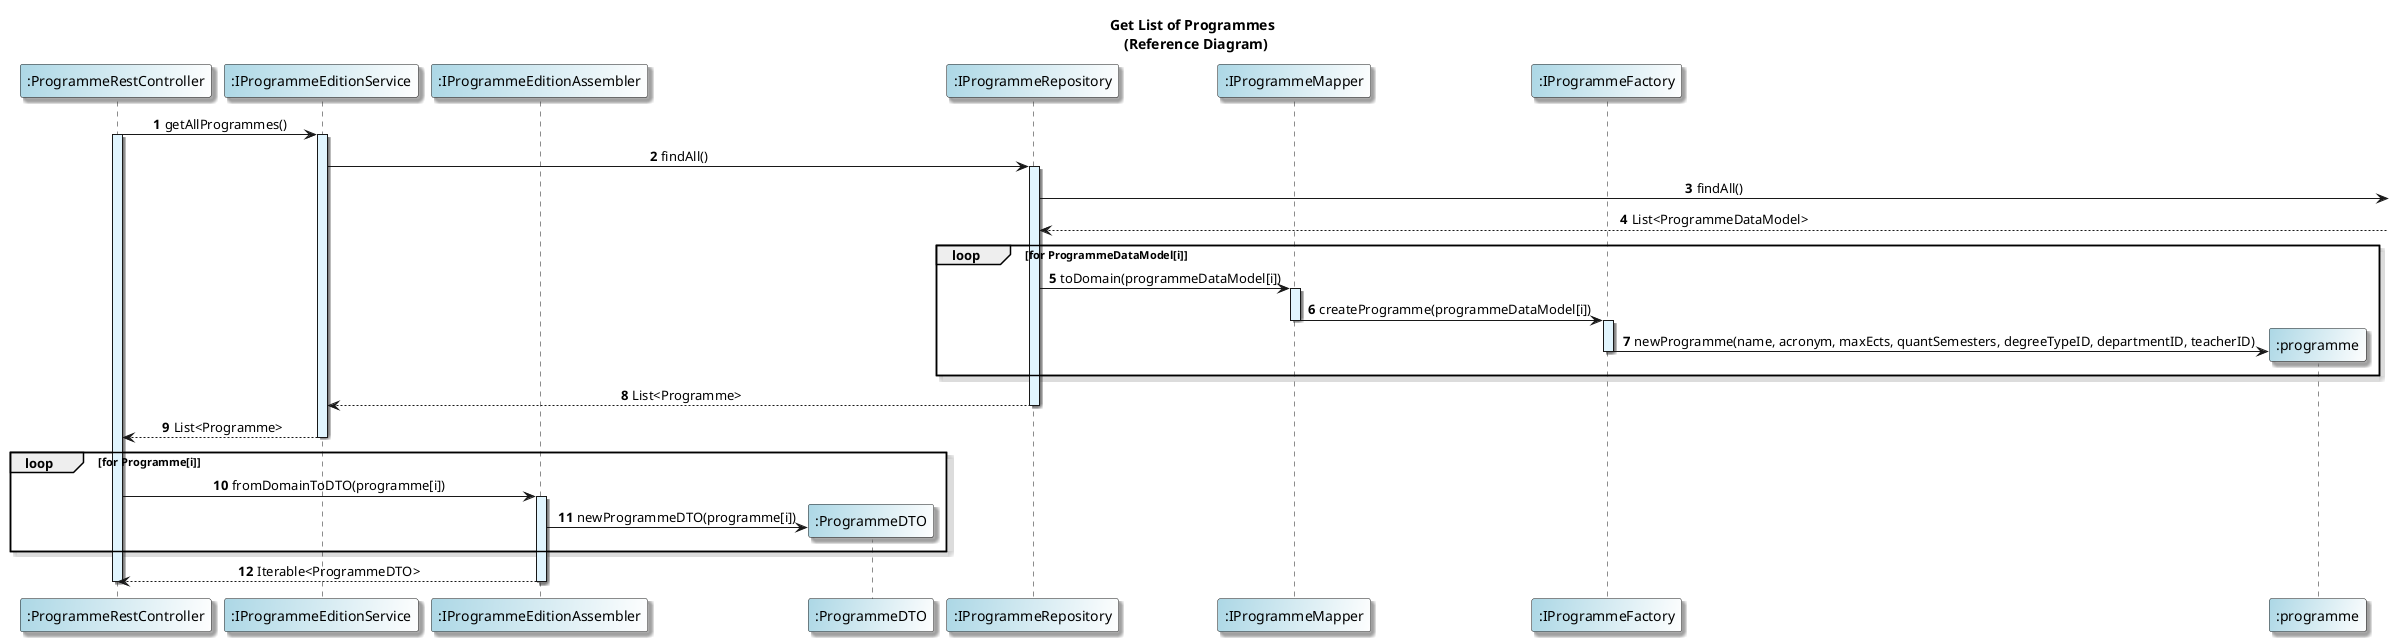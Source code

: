 @startuml
title Get List of Programmes \n (Reference Diagram)

skinparam titleFontName "Verdana"
skinparam defaultFontName "Verdana"
skinparam defaultTextAlignment center
skinparam shadowing true
skinparam actorBackgroundColor #lightblue
skinparam participantBackgroundColor #lightblue/white

autonumber

participant ":ProgrammeRestController" as Controller  #lightblue/white
participant ":IProgrammeEditionService" as ProgrammeEditionService #lightblue/white
participant ":IProgrammeEditionAssembler" as ProgrammeEditionAssembler #lightblue/white
participant ":ProgrammeDTO" as ProgrammeDTO #lightblue/white
participant ":IProgrammeRepository" as ProgrammeRepo #lightblue/white
participant ":IProgrammeMapper" as Mapper #lightblue/white
participant ":IProgrammeFactory" as Factory #lightblue/white
participant ":programme" as Programme #lightblue/white


Controller -> ProgrammeEditionService: getAllProgrammes()
activate Controller  #E1F5FE

activate ProgrammeEditionService  #E1F5FE
ProgrammeEditionService -> ProgrammeRepo: findAll()
activate ProgrammeRepo #E1F5FE

ProgrammeRepo -> : findAll()
ProgrammeRepo <-- : List<ProgrammeDataModel>

loop for ProgrammeDataModel[i]
ProgrammeRepo -> Mapper: toDomain(programmeDataModel[i])
activate Mapper #E1F5FE
Mapper -> Factory: createProgramme(programmeDataModel[i])
deactivate Mapper
activate Factory #E1F5FE
Factory -> Programme**: newProgramme(name, acronym, maxEcts, quantSemesters, degreeTypeID, departmentID, teacherID)
deactivate Factory
end

ProgrammeRepo --> ProgrammeEditionService --: List<Programme>
deactivate ProgrammeRepo
ProgrammeEditionService --> Controller: List<Programme>
deactivate ProgrammeEditionService

loop for Programme[i]
Controller -> ProgrammeEditionAssembler: fromDomainToDTO(programme[i])
activate ProgrammeEditionAssembler #E1F5FE
ProgrammeEditionAssembler -> ProgrammeDTO**: newProgrammeDTO(programme[i])
end


ProgrammeEditionAssembler --> Controller: Iterable<ProgrammeDTO>
deactivate ProgrammeEditionAssembler

deactivate Controller
@enduml
